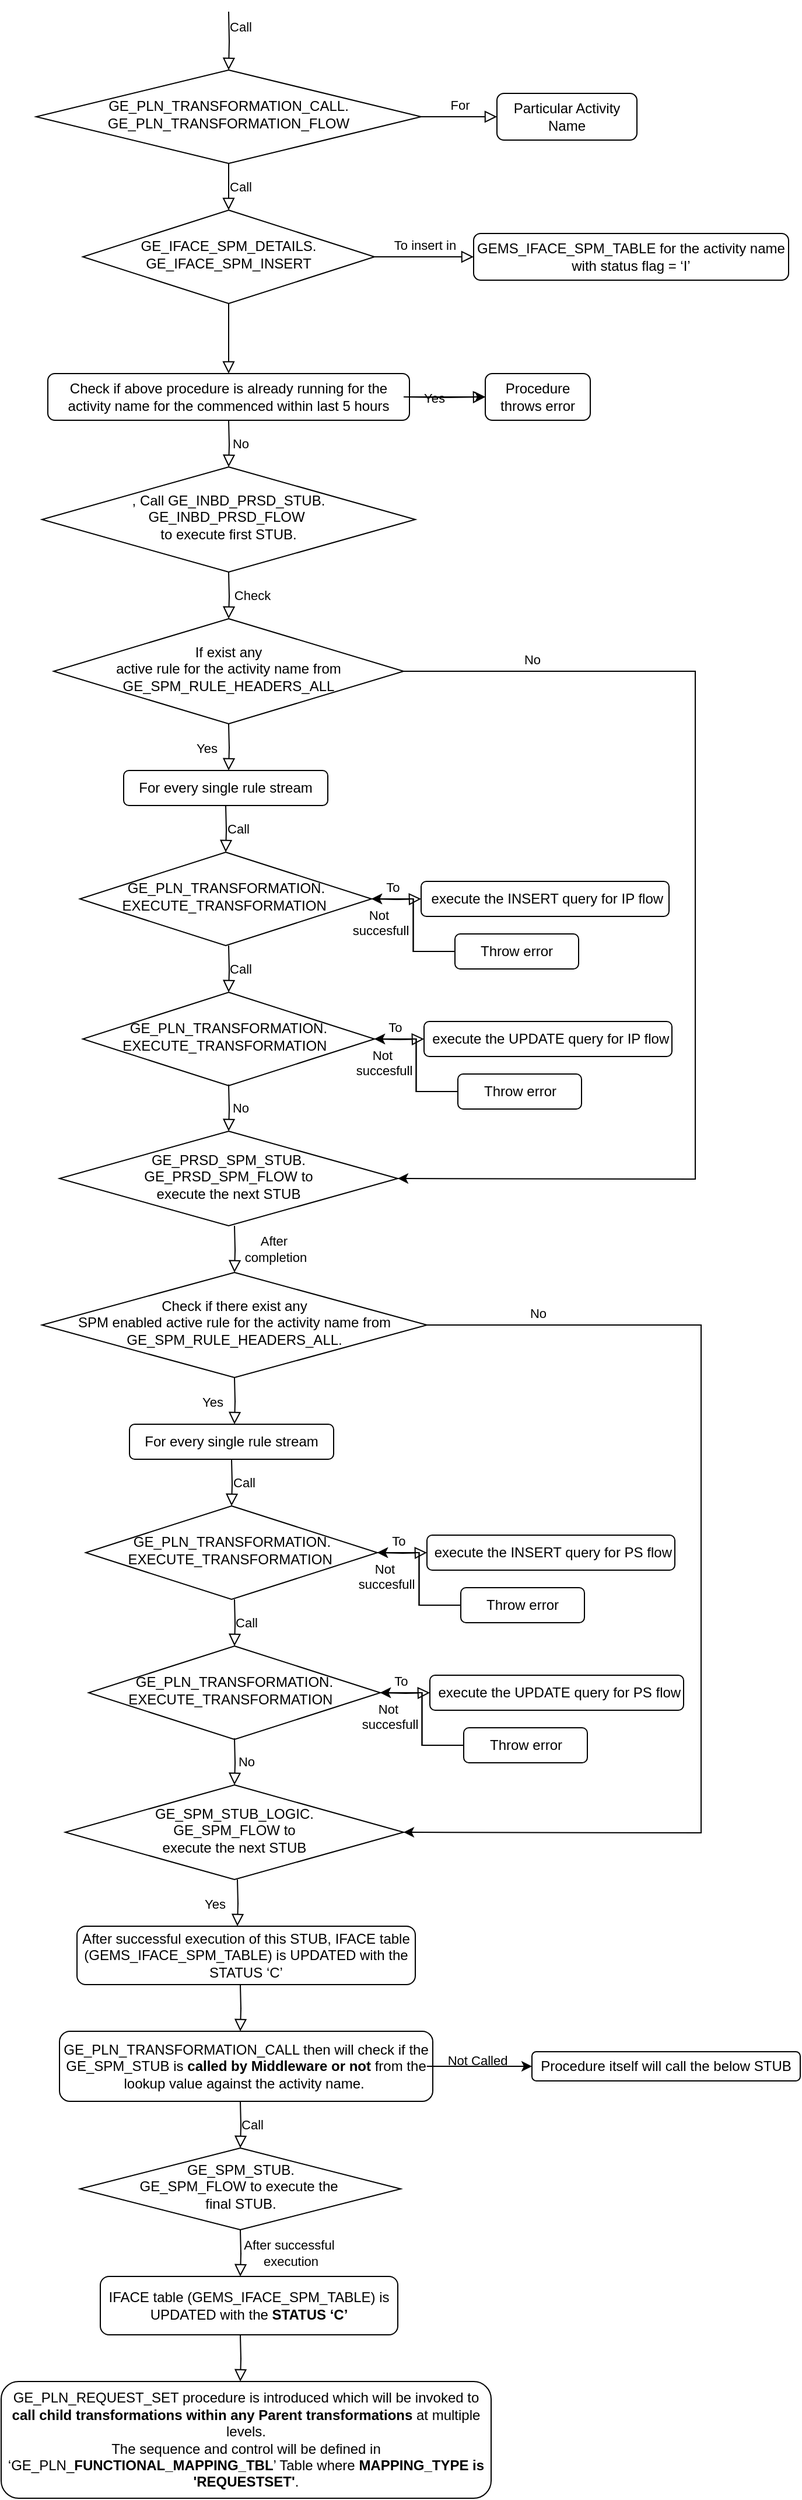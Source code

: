 <mxfile version="24.4.13" type="device">
  <diagram id="C5RBs43oDa-KdzZeNtuy" name="Page-1">
    <mxGraphModel dx="880" dy="500" grid="1" gridSize="10" guides="1" tooltips="1" connect="1" arrows="1" fold="1" page="1" pageScale="1" pageWidth="827" pageHeight="3000" math="0" shadow="0">
      <root>
        <mxCell id="WIyWlLk6GJQsqaUBKTNV-0" />
        <mxCell id="WIyWlLk6GJQsqaUBKTNV-1" parent="WIyWlLk6GJQsqaUBKTNV-0" />
        <mxCell id="WIyWlLk6GJQsqaUBKTNV-2" value="" style="rounded=0;html=1;jettySize=auto;orthogonalLoop=1;fontSize=11;endArrow=block;endFill=0;endSize=8;strokeWidth=1;shadow=0;labelBackgroundColor=none;edgeStyle=orthogonalEdgeStyle;" parent="WIyWlLk6GJQsqaUBKTNV-1" target="WIyWlLk6GJQsqaUBKTNV-6" edge="1">
          <mxGeometry relative="1" as="geometry">
            <mxPoint x="220" y="120" as="sourcePoint" />
          </mxGeometry>
        </mxCell>
        <mxCell id="WIyWlLk6GJQsqaUBKTNV-4" value="Call" style="rounded=0;html=1;jettySize=auto;orthogonalLoop=1;fontSize=11;endArrow=block;endFill=0;endSize=8;strokeWidth=1;shadow=0;labelBackgroundColor=none;edgeStyle=orthogonalEdgeStyle;" parent="WIyWlLk6GJQsqaUBKTNV-1" source="WIyWlLk6GJQsqaUBKTNV-6" target="WIyWlLk6GJQsqaUBKTNV-10" edge="1">
          <mxGeometry y="10" relative="1" as="geometry">
            <mxPoint as="offset" />
          </mxGeometry>
        </mxCell>
        <mxCell id="WIyWlLk6GJQsqaUBKTNV-5" value="For" style="edgeStyle=orthogonalEdgeStyle;rounded=0;html=1;jettySize=auto;orthogonalLoop=1;fontSize=11;endArrow=block;endFill=0;endSize=8;strokeWidth=1;shadow=0;labelBackgroundColor=none;" parent="WIyWlLk6GJQsqaUBKTNV-1" source="WIyWlLk6GJQsqaUBKTNV-6" target="WIyWlLk6GJQsqaUBKTNV-7" edge="1">
          <mxGeometry y="10" relative="1" as="geometry">
            <mxPoint as="offset" />
          </mxGeometry>
        </mxCell>
        <mxCell id="WIyWlLk6GJQsqaUBKTNV-6" value="GE_PLN_TRANSFORMATION_CALL.&lt;div&gt;GE_PLN_TRANSFORMATION_FLOW&lt;/div&gt;" style="rhombus;whiteSpace=wrap;html=1;shadow=0;fontFamily=Helvetica;fontSize=12;align=center;strokeWidth=1;spacing=6;spacingTop=-4;" parent="WIyWlLk6GJQsqaUBKTNV-1" vertex="1">
          <mxGeometry x="55" y="170" width="330" height="80" as="geometry" />
        </mxCell>
        <mxCell id="WIyWlLk6GJQsqaUBKTNV-7" value="Particular Activity Name" style="rounded=1;whiteSpace=wrap;html=1;fontSize=12;glass=0;strokeWidth=1;shadow=0;" parent="WIyWlLk6GJQsqaUBKTNV-1" vertex="1">
          <mxGeometry x="450" y="190" width="120" height="40" as="geometry" />
        </mxCell>
        <mxCell id="WIyWlLk6GJQsqaUBKTNV-8" value="" style="rounded=0;html=1;jettySize=auto;orthogonalLoop=1;fontSize=11;endArrow=block;endFill=0;endSize=8;strokeWidth=1;shadow=0;labelBackgroundColor=none;edgeStyle=orthogonalEdgeStyle;" parent="WIyWlLk6GJQsqaUBKTNV-1" source="WIyWlLk6GJQsqaUBKTNV-10" target="WIyWlLk6GJQsqaUBKTNV-11" edge="1">
          <mxGeometry x="0.333" y="20" relative="1" as="geometry">
            <mxPoint as="offset" />
          </mxGeometry>
        </mxCell>
        <mxCell id="WIyWlLk6GJQsqaUBKTNV-9" value="To insert in" style="edgeStyle=orthogonalEdgeStyle;rounded=0;html=1;jettySize=auto;orthogonalLoop=1;fontSize=11;endArrow=block;endFill=0;endSize=8;strokeWidth=1;shadow=0;labelBackgroundColor=none;" parent="WIyWlLk6GJQsqaUBKTNV-1" source="WIyWlLk6GJQsqaUBKTNV-10" target="WIyWlLk6GJQsqaUBKTNV-12" edge="1">
          <mxGeometry y="10" relative="1" as="geometry">
            <mxPoint as="offset" />
          </mxGeometry>
        </mxCell>
        <mxCell id="WIyWlLk6GJQsqaUBKTNV-10" value="GE_IFACE_SPM_DETAILS.&lt;div&gt;GE_IFACE_SPM_INSERT&lt;/div&gt;" style="rhombus;whiteSpace=wrap;html=1;shadow=0;fontFamily=Helvetica;fontSize=12;align=center;strokeWidth=1;spacing=6;spacingTop=-4;" parent="WIyWlLk6GJQsqaUBKTNV-1" vertex="1">
          <mxGeometry x="95" y="290" width="250" height="80" as="geometry" />
        </mxCell>
        <mxCell id="O7JqDZxgjIwxTEev3LGb-3" value="" style="edgeStyle=orthogonalEdgeStyle;rounded=0;orthogonalLoop=1;jettySize=auto;html=1;" edge="1" parent="WIyWlLk6GJQsqaUBKTNV-1" source="WIyWlLk6GJQsqaUBKTNV-11" target="O7JqDZxgjIwxTEev3LGb-2">
          <mxGeometry relative="1" as="geometry" />
        </mxCell>
        <mxCell id="WIyWlLk6GJQsqaUBKTNV-11" value="Check if above procedure is already running for the activity name for the commenced within last 5 hours" style="rounded=1;whiteSpace=wrap;html=1;fontSize=12;glass=0;strokeWidth=1;shadow=0;" parent="WIyWlLk6GJQsqaUBKTNV-1" vertex="1">
          <mxGeometry x="65" y="430" width="310" height="40" as="geometry" />
        </mxCell>
        <mxCell id="WIyWlLk6GJQsqaUBKTNV-12" value=" GEMS_IFACE_SPM_TABLE for the activity name&lt;div&gt;with&amp;nbsp;status flag = ‘I’&lt;br&gt;&lt;/div&gt;" style="rounded=1;whiteSpace=wrap;html=1;fontSize=12;glass=0;strokeWidth=1;shadow=0;" parent="WIyWlLk6GJQsqaUBKTNV-1" vertex="1">
          <mxGeometry x="430" y="310" width="270" height="40" as="geometry" />
        </mxCell>
        <mxCell id="O7JqDZxgjIwxTEev3LGb-1" value="Yes" style="edgeStyle=orthogonalEdgeStyle;rounded=0;html=1;jettySize=auto;orthogonalLoop=1;fontSize=11;endArrow=block;endFill=0;endSize=8;strokeWidth=1;shadow=0;labelBackgroundColor=none;" edge="1" parent="WIyWlLk6GJQsqaUBKTNV-1" target="O7JqDZxgjIwxTEev3LGb-2">
          <mxGeometry y="10" relative="1" as="geometry">
            <mxPoint as="offset" />
            <mxPoint x="370" y="450" as="sourcePoint" />
          </mxGeometry>
        </mxCell>
        <mxCell id="O7JqDZxgjIwxTEev3LGb-2" value="Procedure throws error" style="rounded=1;whiteSpace=wrap;html=1;fontSize=12;glass=0;strokeWidth=1;shadow=0;" vertex="1" parent="WIyWlLk6GJQsqaUBKTNV-1">
          <mxGeometry x="440" y="430" width="90" height="40" as="geometry" />
        </mxCell>
        <mxCell id="O7JqDZxgjIwxTEev3LGb-5" value="No" style="rounded=0;html=1;jettySize=auto;orthogonalLoop=1;fontSize=11;endArrow=block;endFill=0;endSize=8;strokeWidth=1;shadow=0;labelBackgroundColor=none;edgeStyle=orthogonalEdgeStyle;" edge="1" parent="WIyWlLk6GJQsqaUBKTNV-1" target="O7JqDZxgjIwxTEev3LGb-6">
          <mxGeometry y="10" relative="1" as="geometry">
            <mxPoint as="offset" />
            <mxPoint x="220" y="470" as="sourcePoint" />
          </mxGeometry>
        </mxCell>
        <mxCell id="O7JqDZxgjIwxTEev3LGb-6" value=", Call GE_INBD_PRSD_STUB.&lt;div&gt;GE_INBD_PRSD_FLOW&amp;nbsp;&lt;/div&gt;&lt;div&gt;to execute first STUB.&lt;/div&gt;" style="rhombus;whiteSpace=wrap;html=1;shadow=0;fontFamily=Helvetica;fontSize=12;align=center;strokeWidth=1;spacing=6;spacingTop=-4;" vertex="1" parent="WIyWlLk6GJQsqaUBKTNV-1">
          <mxGeometry x="60" y="510" width="320" height="90" as="geometry" />
        </mxCell>
        <mxCell id="O7JqDZxgjIwxTEev3LGb-7" value="Check" style="rounded=0;html=1;jettySize=auto;orthogonalLoop=1;fontSize=11;endArrow=block;endFill=0;endSize=8;strokeWidth=1;shadow=0;labelBackgroundColor=none;edgeStyle=orthogonalEdgeStyle;" edge="1" parent="WIyWlLk6GJQsqaUBKTNV-1" target="O7JqDZxgjIwxTEev3LGb-8">
          <mxGeometry x="0.011" y="20" relative="1" as="geometry">
            <mxPoint as="offset" />
            <mxPoint x="220" y="600" as="sourcePoint" />
          </mxGeometry>
        </mxCell>
        <mxCell id="O7JqDZxgjIwxTEev3LGb-8" value="If exist any&lt;br&gt;active rule for the activity name from GE_SPM_RULE_HEADERS_ALL" style="rhombus;whiteSpace=wrap;html=1;shadow=0;fontFamily=Helvetica;fontSize=12;align=center;strokeWidth=1;spacing=6;spacingTop=-4;" vertex="1" parent="WIyWlLk6GJQsqaUBKTNV-1">
          <mxGeometry x="70" y="640" width="300" height="90" as="geometry" />
        </mxCell>
        <mxCell id="O7JqDZxgjIwxTEev3LGb-12" value="Yes" style="rounded=0;html=1;jettySize=auto;orthogonalLoop=1;fontSize=11;endArrow=block;endFill=0;endSize=8;strokeWidth=1;shadow=0;labelBackgroundColor=none;edgeStyle=orthogonalEdgeStyle;" edge="1" parent="WIyWlLk6GJQsqaUBKTNV-1">
          <mxGeometry x="0.011" y="20" relative="1" as="geometry">
            <mxPoint as="offset" />
            <mxPoint x="220" y="730" as="sourcePoint" />
            <mxPoint x="220" y="770" as="targetPoint" />
          </mxGeometry>
        </mxCell>
        <mxCell id="O7JqDZxgjIwxTEev3LGb-14" value="For every single rule stream" style="rounded=1;whiteSpace=wrap;html=1;fontSize=12;glass=0;strokeWidth=1;shadow=0;" vertex="1" parent="WIyWlLk6GJQsqaUBKTNV-1">
          <mxGeometry x="130" y="770" width="175" height="30" as="geometry" />
        </mxCell>
        <mxCell id="O7JqDZxgjIwxTEev3LGb-15" value="Call" style="rounded=0;html=1;jettySize=auto;orthogonalLoop=1;fontSize=11;endArrow=block;endFill=0;endSize=8;strokeWidth=1;shadow=0;labelBackgroundColor=none;edgeStyle=orthogonalEdgeStyle;" edge="1" parent="WIyWlLk6GJQsqaUBKTNV-1" target="O7JqDZxgjIwxTEev3LGb-16">
          <mxGeometry y="10" relative="1" as="geometry">
            <mxPoint as="offset" />
            <mxPoint x="217.5" y="800" as="sourcePoint" />
          </mxGeometry>
        </mxCell>
        <mxCell id="O7JqDZxgjIwxTEev3LGb-16" value="GE_PLN_TRANSFORMATION.&lt;div&gt;EXECUTE_TRANSFORMATION&amp;nbsp;&lt;br&gt;&lt;/div&gt;" style="rhombus;whiteSpace=wrap;html=1;shadow=0;fontFamily=Helvetica;fontSize=12;align=center;strokeWidth=1;spacing=6;spacingTop=-4;" vertex="1" parent="WIyWlLk6GJQsqaUBKTNV-1">
          <mxGeometry x="92.5" y="840" width="250" height="80" as="geometry" />
        </mxCell>
        <mxCell id="O7JqDZxgjIwxTEev3LGb-19" value="To&amp;nbsp;" style="edgeStyle=orthogonalEdgeStyle;rounded=0;html=1;jettySize=auto;orthogonalLoop=1;fontSize=11;endArrow=block;endFill=0;endSize=8;strokeWidth=1;shadow=0;labelBackgroundColor=none;" edge="1" parent="WIyWlLk6GJQsqaUBKTNV-1" target="O7JqDZxgjIwxTEev3LGb-20">
          <mxGeometry x="-0.126" y="10" relative="1" as="geometry">
            <mxPoint as="offset" />
            <mxPoint x="342.5" y="880" as="sourcePoint" />
          </mxGeometry>
        </mxCell>
        <mxCell id="O7JqDZxgjIwxTEev3LGb-20" value="&lt;div&gt;&amp;nbsp;execute the INSERT query for IP flow&lt;br&gt;&lt;/div&gt;" style="rounded=1;whiteSpace=wrap;html=1;fontSize=12;glass=0;strokeWidth=1;shadow=0;" vertex="1" parent="WIyWlLk6GJQsqaUBKTNV-1">
          <mxGeometry x="385" y="865" width="212.5" height="30" as="geometry" />
        </mxCell>
        <mxCell id="O7JqDZxgjIwxTEev3LGb-24" style="edgeStyle=orthogonalEdgeStyle;rounded=0;orthogonalLoop=1;jettySize=auto;html=1;" edge="1" parent="WIyWlLk6GJQsqaUBKTNV-1" source="O7JqDZxgjIwxTEev3LGb-23" target="O7JqDZxgjIwxTEev3LGb-16">
          <mxGeometry relative="1" as="geometry" />
        </mxCell>
        <mxCell id="O7JqDZxgjIwxTEev3LGb-25" value="" style="edgeStyle=orthogonalEdgeStyle;rounded=0;orthogonalLoop=1;jettySize=auto;html=1;" edge="1" parent="WIyWlLk6GJQsqaUBKTNV-1" source="O7JqDZxgjIwxTEev3LGb-23" target="O7JqDZxgjIwxTEev3LGb-16">
          <mxGeometry relative="1" as="geometry" />
        </mxCell>
        <mxCell id="O7JqDZxgjIwxTEev3LGb-23" value="&lt;div&gt;Throw error&lt;br&gt;&lt;/div&gt;" style="rounded=1;whiteSpace=wrap;html=1;fontSize=12;glass=0;strokeWidth=1;shadow=0;" vertex="1" parent="WIyWlLk6GJQsqaUBKTNV-1">
          <mxGeometry x="414" y="910" width="106" height="30" as="geometry" />
        </mxCell>
        <mxCell id="O7JqDZxgjIwxTEev3LGb-26" value="&lt;span style=&quot;font-size: 11px;&quot;&gt;&lt;font style=&quot;font-size: 11px;&quot;&gt;Not&amp;nbsp;&lt;/font&gt;&lt;/span&gt;&lt;div style=&quot;font-size: 11px;&quot;&gt;&lt;font style=&quot;font-size: 11px;&quot;&gt;succesfull&lt;/font&gt;&lt;/div&gt;" style="text;html=1;align=center;verticalAlign=middle;resizable=0;points=[];autosize=1;strokeColor=none;fillColor=none;" vertex="1" parent="WIyWlLk6GJQsqaUBKTNV-1">
          <mxGeometry x="315" y="880" width="70" height="40" as="geometry" />
        </mxCell>
        <mxCell id="O7JqDZxgjIwxTEev3LGb-27" value="Call" style="rounded=0;html=1;jettySize=auto;orthogonalLoop=1;fontSize=11;endArrow=block;endFill=0;endSize=8;strokeWidth=1;shadow=0;labelBackgroundColor=none;edgeStyle=orthogonalEdgeStyle;" edge="1" parent="WIyWlLk6GJQsqaUBKTNV-1" target="O7JqDZxgjIwxTEev3LGb-28">
          <mxGeometry y="10" relative="1" as="geometry">
            <mxPoint as="offset" />
            <mxPoint x="220" y="920" as="sourcePoint" />
          </mxGeometry>
        </mxCell>
        <mxCell id="O7JqDZxgjIwxTEev3LGb-28" value="&lt;div&gt;GE_PLN_TRANSFORMATION.&lt;/div&gt;&lt;div&gt;EXECUTE_TRANSFORMATION&amp;nbsp;&amp;nbsp;&lt;br&gt;&lt;/div&gt;" style="rhombus;whiteSpace=wrap;html=1;shadow=0;fontFamily=Helvetica;fontSize=12;align=center;strokeWidth=1;spacing=6;spacingTop=-4;" vertex="1" parent="WIyWlLk6GJQsqaUBKTNV-1">
          <mxGeometry x="95" y="960" width="250" height="80" as="geometry" />
        </mxCell>
        <mxCell id="O7JqDZxgjIwxTEev3LGb-29" value="To&amp;nbsp;" style="edgeStyle=orthogonalEdgeStyle;rounded=0;html=1;jettySize=auto;orthogonalLoop=1;fontSize=11;endArrow=block;endFill=0;endSize=8;strokeWidth=1;shadow=0;labelBackgroundColor=none;" edge="1" parent="WIyWlLk6GJQsqaUBKTNV-1" target="O7JqDZxgjIwxTEev3LGb-30">
          <mxGeometry x="-0.126" y="10" relative="1" as="geometry">
            <mxPoint as="offset" />
            <mxPoint x="345" y="1000" as="sourcePoint" />
          </mxGeometry>
        </mxCell>
        <mxCell id="O7JqDZxgjIwxTEev3LGb-30" value="&lt;div&gt;&amp;nbsp;execute the UPDATE query for IP flow&lt;br&gt;&lt;/div&gt;" style="rounded=1;whiteSpace=wrap;html=1;fontSize=12;glass=0;strokeWidth=1;shadow=0;" vertex="1" parent="WIyWlLk6GJQsqaUBKTNV-1">
          <mxGeometry x="387.5" y="985" width="212.5" height="30" as="geometry" />
        </mxCell>
        <mxCell id="O7JqDZxgjIwxTEev3LGb-31" style="edgeStyle=orthogonalEdgeStyle;rounded=0;orthogonalLoop=1;jettySize=auto;html=1;" edge="1" parent="WIyWlLk6GJQsqaUBKTNV-1" source="O7JqDZxgjIwxTEev3LGb-33" target="O7JqDZxgjIwxTEev3LGb-28">
          <mxGeometry relative="1" as="geometry" />
        </mxCell>
        <mxCell id="O7JqDZxgjIwxTEev3LGb-32" value="" style="edgeStyle=orthogonalEdgeStyle;rounded=0;orthogonalLoop=1;jettySize=auto;html=1;" edge="1" parent="WIyWlLk6GJQsqaUBKTNV-1" source="O7JqDZxgjIwxTEev3LGb-33" target="O7JqDZxgjIwxTEev3LGb-28">
          <mxGeometry relative="1" as="geometry" />
        </mxCell>
        <mxCell id="O7JqDZxgjIwxTEev3LGb-33" value="&lt;div&gt;Throw error&lt;br&gt;&lt;/div&gt;" style="rounded=1;whiteSpace=wrap;html=1;fontSize=12;glass=0;strokeWidth=1;shadow=0;" vertex="1" parent="WIyWlLk6GJQsqaUBKTNV-1">
          <mxGeometry x="416.5" y="1030" width="106" height="30" as="geometry" />
        </mxCell>
        <mxCell id="O7JqDZxgjIwxTEev3LGb-34" value="&lt;span style=&quot;font-size: 11px;&quot;&gt;&lt;font style=&quot;font-size: 11px;&quot;&gt;Not&amp;nbsp;&lt;/font&gt;&lt;/span&gt;&lt;div style=&quot;font-size: 11px;&quot;&gt;&lt;font style=&quot;font-size: 11px;&quot;&gt;succesfull&lt;/font&gt;&lt;/div&gt;" style="text;html=1;align=center;verticalAlign=middle;resizable=0;points=[];autosize=1;strokeColor=none;fillColor=none;" vertex="1" parent="WIyWlLk6GJQsqaUBKTNV-1">
          <mxGeometry x="317.5" y="1000" width="70" height="40" as="geometry" />
        </mxCell>
        <mxCell id="O7JqDZxgjIwxTEev3LGb-36" value="&lt;font style=&quot;font-size: 11px;&quot;&gt;Call&lt;/font&gt;" style="text;html=1;align=center;verticalAlign=middle;resizable=0;points=[];autosize=1;strokeColor=none;fillColor=none;" vertex="1" parent="WIyWlLk6GJQsqaUBKTNV-1">
          <mxGeometry x="210" y="118" width="40" height="30" as="geometry" />
        </mxCell>
        <mxCell id="O7JqDZxgjIwxTEev3LGb-39" value="No" style="rounded=0;html=1;jettySize=auto;orthogonalLoop=1;fontSize=11;endArrow=block;endFill=0;endSize=8;strokeWidth=1;shadow=0;labelBackgroundColor=none;edgeStyle=orthogonalEdgeStyle;" edge="1" parent="WIyWlLk6GJQsqaUBKTNV-1" target="O7JqDZxgjIwxTEev3LGb-40">
          <mxGeometry y="10" relative="1" as="geometry">
            <mxPoint as="offset" />
            <mxPoint x="220" y="1039" as="sourcePoint" />
          </mxGeometry>
        </mxCell>
        <mxCell id="O7JqDZxgjIwxTEev3LGb-40" value="GE_PRSD_SPM_STUB.&lt;div&gt;GE_PRSD_SPM_FLOW&amp;nbsp;&lt;span style=&quot;background-color: initial;&quot;&gt;to&lt;/span&gt;&lt;/div&gt;&lt;div&gt;execute the next STUB&lt;br&gt;&lt;/div&gt;" style="rhombus;whiteSpace=wrap;html=1;shadow=0;fontFamily=Helvetica;fontSize=12;align=center;strokeWidth=1;spacing=6;spacingTop=-4;" vertex="1" parent="WIyWlLk6GJQsqaUBKTNV-1">
          <mxGeometry x="75" y="1079" width="290" height="81" as="geometry" />
        </mxCell>
        <mxCell id="O7JqDZxgjIwxTEev3LGb-41" value="" style="endArrow=classic;html=1;rounded=0;exitX=1;exitY=0.5;exitDx=0;exitDy=0;entryX=1;entryY=0.5;entryDx=0;entryDy=0;" edge="1" parent="WIyWlLk6GJQsqaUBKTNV-1" source="O7JqDZxgjIwxTEev3LGb-8" target="O7JqDZxgjIwxTEev3LGb-40">
          <mxGeometry width="50" height="50" relative="1" as="geometry">
            <mxPoint x="370" y="690" as="sourcePoint" />
            <mxPoint x="640" y="1280" as="targetPoint" />
            <Array as="points">
              <mxPoint x="620" y="685" />
              <mxPoint x="620" y="1120" />
            </Array>
          </mxGeometry>
        </mxCell>
        <mxCell id="O7JqDZxgjIwxTEev3LGb-42" value="&lt;font style=&quot;font-size: 11px;&quot;&gt;No&lt;/font&gt;" style="text;html=1;align=center;verticalAlign=middle;resizable=0;points=[];autosize=1;strokeColor=none;fillColor=none;" vertex="1" parent="WIyWlLk6GJQsqaUBKTNV-1">
          <mxGeometry x="460" y="660" width="40" height="30" as="geometry" />
        </mxCell>
        <mxCell id="O7JqDZxgjIwxTEev3LGb-43" value="After&amp;nbsp;&lt;div&gt;completion&lt;/div&gt;" style="rounded=0;html=1;jettySize=auto;orthogonalLoop=1;fontSize=11;endArrow=block;endFill=0;endSize=8;strokeWidth=1;shadow=0;labelBackgroundColor=none;edgeStyle=orthogonalEdgeStyle;" edge="1" parent="WIyWlLk6GJQsqaUBKTNV-1" target="O7JqDZxgjIwxTEev3LGb-44">
          <mxGeometry x="0.028" y="35" relative="1" as="geometry">
            <mxPoint x="34" y="-36" as="offset" />
            <mxPoint x="225" y="1160" as="sourcePoint" />
          </mxGeometry>
        </mxCell>
        <mxCell id="O7JqDZxgjIwxTEev3LGb-44" value="Check if there exist any&lt;br&gt;SPM enabled active rule for the activity name from&lt;br&gt;GE_SPM_RULE_HEADERS_ALL." style="rhombus;whiteSpace=wrap;html=1;shadow=0;fontFamily=Helvetica;fontSize=12;align=center;strokeWidth=1;spacing=6;spacingTop=-4;" vertex="1" parent="WIyWlLk6GJQsqaUBKTNV-1">
          <mxGeometry x="60" y="1200" width="330" height="90" as="geometry" />
        </mxCell>
        <mxCell id="O7JqDZxgjIwxTEev3LGb-45" value="Yes" style="rounded=0;html=1;jettySize=auto;orthogonalLoop=1;fontSize=11;endArrow=block;endFill=0;endSize=8;strokeWidth=1;shadow=0;labelBackgroundColor=none;edgeStyle=orthogonalEdgeStyle;" edge="1" parent="WIyWlLk6GJQsqaUBKTNV-1">
          <mxGeometry x="0.011" y="20" relative="1" as="geometry">
            <mxPoint as="offset" />
            <mxPoint x="225" y="1290" as="sourcePoint" />
            <mxPoint x="225" y="1330" as="targetPoint" />
          </mxGeometry>
        </mxCell>
        <mxCell id="O7JqDZxgjIwxTEev3LGb-46" value="For every single rule stream" style="rounded=1;whiteSpace=wrap;html=1;fontSize=12;glass=0;strokeWidth=1;shadow=0;" vertex="1" parent="WIyWlLk6GJQsqaUBKTNV-1">
          <mxGeometry x="135" y="1330" width="175" height="30" as="geometry" />
        </mxCell>
        <mxCell id="O7JqDZxgjIwxTEev3LGb-47" value="Call" style="rounded=0;html=1;jettySize=auto;orthogonalLoop=1;fontSize=11;endArrow=block;endFill=0;endSize=8;strokeWidth=1;shadow=0;labelBackgroundColor=none;edgeStyle=orthogonalEdgeStyle;" edge="1" parent="WIyWlLk6GJQsqaUBKTNV-1" target="O7JqDZxgjIwxTEev3LGb-48">
          <mxGeometry y="10" relative="1" as="geometry">
            <mxPoint as="offset" />
            <mxPoint x="222.5" y="1360" as="sourcePoint" />
          </mxGeometry>
        </mxCell>
        <mxCell id="O7JqDZxgjIwxTEev3LGb-48" value="GE_PLN_TRANSFORMATION.&lt;div&gt;EXECUTE_TRANSFORMATION&amp;nbsp;&lt;br&gt;&lt;/div&gt;" style="rhombus;whiteSpace=wrap;html=1;shadow=0;fontFamily=Helvetica;fontSize=12;align=center;strokeWidth=1;spacing=6;spacingTop=-4;" vertex="1" parent="WIyWlLk6GJQsqaUBKTNV-1">
          <mxGeometry x="97.5" y="1400" width="250" height="80" as="geometry" />
        </mxCell>
        <mxCell id="O7JqDZxgjIwxTEev3LGb-49" value="To&amp;nbsp;" style="edgeStyle=orthogonalEdgeStyle;rounded=0;html=1;jettySize=auto;orthogonalLoop=1;fontSize=11;endArrow=block;endFill=0;endSize=8;strokeWidth=1;shadow=0;labelBackgroundColor=none;" edge="1" parent="WIyWlLk6GJQsqaUBKTNV-1" target="O7JqDZxgjIwxTEev3LGb-50">
          <mxGeometry x="-0.126" y="10" relative="1" as="geometry">
            <mxPoint as="offset" />
            <mxPoint x="347.5" y="1440" as="sourcePoint" />
          </mxGeometry>
        </mxCell>
        <mxCell id="O7JqDZxgjIwxTEev3LGb-50" value="&lt;div&gt;&amp;nbsp;execute the INSERT query for PS flow&lt;br&gt;&lt;/div&gt;" style="rounded=1;whiteSpace=wrap;html=1;fontSize=12;glass=0;strokeWidth=1;shadow=0;" vertex="1" parent="WIyWlLk6GJQsqaUBKTNV-1">
          <mxGeometry x="390" y="1425" width="212.5" height="30" as="geometry" />
        </mxCell>
        <mxCell id="O7JqDZxgjIwxTEev3LGb-51" style="edgeStyle=orthogonalEdgeStyle;rounded=0;orthogonalLoop=1;jettySize=auto;html=1;" edge="1" parent="WIyWlLk6GJQsqaUBKTNV-1" source="O7JqDZxgjIwxTEev3LGb-53" target="O7JqDZxgjIwxTEev3LGb-48">
          <mxGeometry relative="1" as="geometry" />
        </mxCell>
        <mxCell id="O7JqDZxgjIwxTEev3LGb-52" value="" style="edgeStyle=orthogonalEdgeStyle;rounded=0;orthogonalLoop=1;jettySize=auto;html=1;" edge="1" parent="WIyWlLk6GJQsqaUBKTNV-1" source="O7JqDZxgjIwxTEev3LGb-53" target="O7JqDZxgjIwxTEev3LGb-48">
          <mxGeometry relative="1" as="geometry" />
        </mxCell>
        <mxCell id="O7JqDZxgjIwxTEev3LGb-53" value="&lt;div&gt;Throw error&lt;br&gt;&lt;/div&gt;" style="rounded=1;whiteSpace=wrap;html=1;fontSize=12;glass=0;strokeWidth=1;shadow=0;" vertex="1" parent="WIyWlLk6GJQsqaUBKTNV-1">
          <mxGeometry x="419" y="1470" width="106" height="30" as="geometry" />
        </mxCell>
        <mxCell id="O7JqDZxgjIwxTEev3LGb-54" value="&lt;span style=&quot;font-size: 11px;&quot;&gt;&lt;font style=&quot;font-size: 11px;&quot;&gt;Not&amp;nbsp;&lt;/font&gt;&lt;/span&gt;&lt;div style=&quot;font-size: 11px;&quot;&gt;&lt;font style=&quot;font-size: 11px;&quot;&gt;succesfull&lt;/font&gt;&lt;/div&gt;" style="text;html=1;align=center;verticalAlign=middle;resizable=0;points=[];autosize=1;strokeColor=none;fillColor=none;" vertex="1" parent="WIyWlLk6GJQsqaUBKTNV-1">
          <mxGeometry x="320" y="1440" width="70" height="40" as="geometry" />
        </mxCell>
        <mxCell id="O7JqDZxgjIwxTEev3LGb-55" value="Call" style="rounded=0;html=1;jettySize=auto;orthogonalLoop=1;fontSize=11;endArrow=block;endFill=0;endSize=8;strokeWidth=1;shadow=0;labelBackgroundColor=none;edgeStyle=orthogonalEdgeStyle;" edge="1" parent="WIyWlLk6GJQsqaUBKTNV-1" target="O7JqDZxgjIwxTEev3LGb-56">
          <mxGeometry y="10" relative="1" as="geometry">
            <mxPoint as="offset" />
            <mxPoint x="225" y="1480" as="sourcePoint" />
          </mxGeometry>
        </mxCell>
        <mxCell id="O7JqDZxgjIwxTEev3LGb-56" value="&lt;div&gt;GE_PLN_TRANSFORMATION.&lt;/div&gt;&lt;div&gt;EXECUTE_TRANSFORMATION&amp;nbsp;&amp;nbsp;&lt;br&gt;&lt;/div&gt;" style="rhombus;whiteSpace=wrap;html=1;shadow=0;fontFamily=Helvetica;fontSize=12;align=center;strokeWidth=1;spacing=6;spacingTop=-4;" vertex="1" parent="WIyWlLk6GJQsqaUBKTNV-1">
          <mxGeometry x="100" y="1520" width="250" height="80" as="geometry" />
        </mxCell>
        <mxCell id="O7JqDZxgjIwxTEev3LGb-57" value="To&amp;nbsp;" style="edgeStyle=orthogonalEdgeStyle;rounded=0;html=1;jettySize=auto;orthogonalLoop=1;fontSize=11;endArrow=block;endFill=0;endSize=8;strokeWidth=1;shadow=0;labelBackgroundColor=none;" edge="1" parent="WIyWlLk6GJQsqaUBKTNV-1" target="O7JqDZxgjIwxTEev3LGb-58">
          <mxGeometry x="-0.126" y="10" relative="1" as="geometry">
            <mxPoint as="offset" />
            <mxPoint x="350" y="1560" as="sourcePoint" />
          </mxGeometry>
        </mxCell>
        <mxCell id="O7JqDZxgjIwxTEev3LGb-58" value="&lt;div&gt;&amp;nbsp;execute the UPDATE query for PS flow&lt;br&gt;&lt;/div&gt;" style="rounded=1;whiteSpace=wrap;html=1;fontSize=12;glass=0;strokeWidth=1;shadow=0;" vertex="1" parent="WIyWlLk6GJQsqaUBKTNV-1">
          <mxGeometry x="392.5" y="1545" width="217.5" height="30" as="geometry" />
        </mxCell>
        <mxCell id="O7JqDZxgjIwxTEev3LGb-59" style="edgeStyle=orthogonalEdgeStyle;rounded=0;orthogonalLoop=1;jettySize=auto;html=1;" edge="1" parent="WIyWlLk6GJQsqaUBKTNV-1" source="O7JqDZxgjIwxTEev3LGb-61" target="O7JqDZxgjIwxTEev3LGb-56">
          <mxGeometry relative="1" as="geometry" />
        </mxCell>
        <mxCell id="O7JqDZxgjIwxTEev3LGb-60" value="" style="edgeStyle=orthogonalEdgeStyle;rounded=0;orthogonalLoop=1;jettySize=auto;html=1;" edge="1" parent="WIyWlLk6GJQsqaUBKTNV-1" source="O7JqDZxgjIwxTEev3LGb-61" target="O7JqDZxgjIwxTEev3LGb-56">
          <mxGeometry relative="1" as="geometry" />
        </mxCell>
        <mxCell id="O7JqDZxgjIwxTEev3LGb-61" value="&lt;div&gt;Throw error&lt;br&gt;&lt;/div&gt;" style="rounded=1;whiteSpace=wrap;html=1;fontSize=12;glass=0;strokeWidth=1;shadow=0;" vertex="1" parent="WIyWlLk6GJQsqaUBKTNV-1">
          <mxGeometry x="421.5" y="1590" width="106" height="30" as="geometry" />
        </mxCell>
        <mxCell id="O7JqDZxgjIwxTEev3LGb-62" value="&lt;span style=&quot;font-size: 11px;&quot;&gt;&lt;font style=&quot;font-size: 11px;&quot;&gt;Not&amp;nbsp;&lt;/font&gt;&lt;/span&gt;&lt;div style=&quot;font-size: 11px;&quot;&gt;&lt;font style=&quot;font-size: 11px;&quot;&gt;succesfull&lt;/font&gt;&lt;/div&gt;" style="text;html=1;align=center;verticalAlign=middle;resizable=0;points=[];autosize=1;strokeColor=none;fillColor=none;" vertex="1" parent="WIyWlLk6GJQsqaUBKTNV-1">
          <mxGeometry x="322.5" y="1560" width="70" height="40" as="geometry" />
        </mxCell>
        <mxCell id="O7JqDZxgjIwxTEev3LGb-63" value="No" style="rounded=0;html=1;jettySize=auto;orthogonalLoop=1;fontSize=11;endArrow=block;endFill=0;endSize=8;strokeWidth=1;shadow=0;labelBackgroundColor=none;edgeStyle=orthogonalEdgeStyle;" edge="1" parent="WIyWlLk6GJQsqaUBKTNV-1" target="O7JqDZxgjIwxTEev3LGb-64">
          <mxGeometry y="10" relative="1" as="geometry">
            <mxPoint as="offset" />
            <mxPoint x="225" y="1599" as="sourcePoint" />
          </mxGeometry>
        </mxCell>
        <mxCell id="O7JqDZxgjIwxTEev3LGb-64" value="&lt;div&gt;GE_SPM_STUB_LOGIC.&lt;/div&gt;&lt;div&gt;GE_SPM_FLOW&amp;nbsp;&lt;span style=&quot;background-color: initial;&quot;&gt;to&lt;/span&gt;&lt;/div&gt;&lt;div&gt;execute the next STUB&lt;br&gt;&lt;/div&gt;" style="rhombus;whiteSpace=wrap;html=1;shadow=0;fontFamily=Helvetica;fontSize=12;align=center;strokeWidth=1;spacing=6;spacingTop=-4;" vertex="1" parent="WIyWlLk6GJQsqaUBKTNV-1">
          <mxGeometry x="80" y="1639" width="290" height="81" as="geometry" />
        </mxCell>
        <mxCell id="O7JqDZxgjIwxTEev3LGb-65" value="" style="endArrow=classic;html=1;rounded=0;exitX=1;exitY=0.5;exitDx=0;exitDy=0;entryX=1;entryY=0.5;entryDx=0;entryDy=0;" edge="1" parent="WIyWlLk6GJQsqaUBKTNV-1" source="O7JqDZxgjIwxTEev3LGb-44" target="O7JqDZxgjIwxTEev3LGb-64">
          <mxGeometry width="50" height="50" relative="1" as="geometry">
            <mxPoint x="375" y="1250" as="sourcePoint" />
            <mxPoint x="645" y="1840" as="targetPoint" />
            <Array as="points">
              <mxPoint x="625" y="1245" />
              <mxPoint x="625" y="1680" />
            </Array>
          </mxGeometry>
        </mxCell>
        <mxCell id="O7JqDZxgjIwxTEev3LGb-66" value="&lt;font style=&quot;font-size: 11px;&quot;&gt;No&lt;/font&gt;" style="text;html=1;align=center;verticalAlign=middle;resizable=0;points=[];autosize=1;strokeColor=none;fillColor=none;" vertex="1" parent="WIyWlLk6GJQsqaUBKTNV-1">
          <mxGeometry x="465" y="1220" width="40" height="30" as="geometry" />
        </mxCell>
        <mxCell id="O7JqDZxgjIwxTEev3LGb-67" value="Yes" style="rounded=0;html=1;jettySize=auto;orthogonalLoop=1;fontSize=11;endArrow=block;endFill=0;endSize=8;strokeWidth=1;shadow=0;labelBackgroundColor=none;edgeStyle=orthogonalEdgeStyle;" edge="1" parent="WIyWlLk6GJQsqaUBKTNV-1">
          <mxGeometry x="0.011" y="20" relative="1" as="geometry">
            <mxPoint as="offset" />
            <mxPoint x="227.5" y="1720" as="sourcePoint" />
            <mxPoint x="227.5" y="1760" as="targetPoint" />
          </mxGeometry>
        </mxCell>
        <mxCell id="O7JqDZxgjIwxTEev3LGb-68" value="After successful execution of this STUB, IFACE table&lt;br/&gt;(GEMS_IFACE_SPM_TABLE) is UPDATED with the STATUS ‘C’" style="rounded=1;whiteSpace=wrap;html=1;fontSize=12;glass=0;strokeWidth=1;shadow=0;" vertex="1" parent="WIyWlLk6GJQsqaUBKTNV-1">
          <mxGeometry x="90" y="1760" width="290" height="50" as="geometry" />
        </mxCell>
        <mxCell id="O7JqDZxgjIwxTEev3LGb-69" value="" style="rounded=0;html=1;jettySize=auto;orthogonalLoop=1;fontSize=11;endArrow=block;endFill=0;endSize=8;strokeWidth=1;shadow=0;labelBackgroundColor=none;edgeStyle=orthogonalEdgeStyle;" edge="1" parent="WIyWlLk6GJQsqaUBKTNV-1">
          <mxGeometry x="0.011" y="20" relative="1" as="geometry">
            <mxPoint as="offset" />
            <mxPoint x="230" y="1810" as="sourcePoint" />
            <mxPoint x="230" y="1850" as="targetPoint" />
          </mxGeometry>
        </mxCell>
        <mxCell id="O7JqDZxgjIwxTEev3LGb-71" value="GE_PLN_TRANSFORMATION_CALL then will check if the&lt;br&gt;GE_SPM_STUB is &lt;b&gt;called by Middleware or not&lt;/b&gt; from the lookup value against the activity name.&amp;nbsp;" style="rounded=1;whiteSpace=wrap;html=1;fontSize=12;glass=0;strokeWidth=1;shadow=0;" vertex="1" parent="WIyWlLk6GJQsqaUBKTNV-1">
          <mxGeometry x="75" y="1850" width="320" height="60" as="geometry" />
        </mxCell>
        <mxCell id="O7JqDZxgjIwxTEev3LGb-72" value="" style="edgeStyle=orthogonalEdgeStyle;rounded=0;orthogonalLoop=1;jettySize=auto;html=1;exitX=0.984;exitY=0.5;exitDx=0;exitDy=0;exitPerimeter=0;" edge="1" parent="WIyWlLk6GJQsqaUBKTNV-1" target="O7JqDZxgjIwxTEev3LGb-73" source="O7JqDZxgjIwxTEev3LGb-71">
          <mxGeometry relative="1" as="geometry">
            <mxPoint x="400" y="1880" as="sourcePoint" />
          </mxGeometry>
        </mxCell>
        <mxCell id="O7JqDZxgjIwxTEev3LGb-73" value="Procedure itself will call the below STUB" style="rounded=1;whiteSpace=wrap;html=1;fontSize=12;glass=0;strokeWidth=1;shadow=0;" vertex="1" parent="WIyWlLk6GJQsqaUBKTNV-1">
          <mxGeometry x="480" y="1867.5" width="230" height="25" as="geometry" />
        </mxCell>
        <mxCell id="O7JqDZxgjIwxTEev3LGb-75" value="Not Called" style="text;html=1;align=center;verticalAlign=middle;resizable=0;points=[];autosize=1;strokeColor=none;fillColor=none;fontSize=11;" vertex="1" parent="WIyWlLk6GJQsqaUBKTNV-1">
          <mxGeometry x="397.5" y="1860" width="70" height="30" as="geometry" />
        </mxCell>
        <mxCell id="O7JqDZxgjIwxTEev3LGb-76" value="Call" style="rounded=0;html=1;jettySize=auto;orthogonalLoop=1;fontSize=11;endArrow=block;endFill=0;endSize=8;strokeWidth=1;shadow=0;labelBackgroundColor=none;edgeStyle=orthogonalEdgeStyle;" edge="1" parent="WIyWlLk6GJQsqaUBKTNV-1" target="O7JqDZxgjIwxTEev3LGb-77">
          <mxGeometry y="10" relative="1" as="geometry">
            <mxPoint as="offset" />
            <mxPoint x="230" y="1910" as="sourcePoint" />
          </mxGeometry>
        </mxCell>
        <mxCell id="O7JqDZxgjIwxTEev3LGb-77" value="&lt;div&gt;GE_SPM_STUB.&lt;/div&gt;&lt;div&gt;GE_SPM_FLOW&amp;nbsp;to execute the&amp;nbsp;&lt;/div&gt;&lt;div&gt;final STUB.&lt;br&gt;&lt;/div&gt;" style="rhombus;whiteSpace=wrap;html=1;shadow=0;fontFamily=Helvetica;fontSize=12;align=center;strokeWidth=1;spacing=6;spacingTop=-4;" vertex="1" parent="WIyWlLk6GJQsqaUBKTNV-1">
          <mxGeometry x="92.5" y="1950" width="275" height="70" as="geometry" />
        </mxCell>
        <mxCell id="O7JqDZxgjIwxTEev3LGb-78" value="" style="rounded=0;html=1;jettySize=auto;orthogonalLoop=1;fontSize=11;endArrow=block;endFill=0;endSize=8;strokeWidth=1;shadow=0;labelBackgroundColor=none;edgeStyle=orthogonalEdgeStyle;" edge="1" parent="WIyWlLk6GJQsqaUBKTNV-1">
          <mxGeometry x="0.011" y="20" relative="1" as="geometry">
            <mxPoint as="offset" />
            <mxPoint x="230" y="2020" as="sourcePoint" />
            <mxPoint x="230" y="2060" as="targetPoint" />
          </mxGeometry>
        </mxCell>
        <mxCell id="O7JqDZxgjIwxTEev3LGb-79" value="IFACE table (GEMS_IFACE_SPM_TABLE) is&lt;br&gt;UPDATED with the &lt;b&gt;STATUS ‘C’&lt;/b&gt;" style="rounded=1;whiteSpace=wrap;html=1;fontSize=12;glass=0;strokeWidth=1;shadow=0;" vertex="1" parent="WIyWlLk6GJQsqaUBKTNV-1">
          <mxGeometry x="110" y="2060" width="255" height="50" as="geometry" />
        </mxCell>
        <mxCell id="O7JqDZxgjIwxTEev3LGb-80" value="After successful&amp;nbsp;&lt;div style=&quot;font-size: 11px;&quot;&gt;execution&lt;/div&gt;" style="text;html=1;align=center;verticalAlign=middle;resizable=0;points=[];autosize=1;strokeColor=none;fillColor=none;fontSize=11;" vertex="1" parent="WIyWlLk6GJQsqaUBKTNV-1">
          <mxGeometry x="222.5" y="2020" width="100" height="40" as="geometry" />
        </mxCell>
        <mxCell id="O7JqDZxgjIwxTEev3LGb-81" value="" style="rounded=0;html=1;jettySize=auto;orthogonalLoop=1;fontSize=11;endArrow=block;endFill=0;endSize=8;strokeWidth=1;shadow=0;labelBackgroundColor=none;edgeStyle=orthogonalEdgeStyle;" edge="1" parent="WIyWlLk6GJQsqaUBKTNV-1">
          <mxGeometry x="0.011" y="20" relative="1" as="geometry">
            <mxPoint as="offset" />
            <mxPoint x="230" y="2110" as="sourcePoint" />
            <mxPoint x="230" y="2150" as="targetPoint" />
          </mxGeometry>
        </mxCell>
        <mxCell id="O7JqDZxgjIwxTEev3LGb-82" value="GE_PLN_REQUEST_SET procedure is introduced which will be invoked to&lt;br&gt;&lt;b&gt;call child transformations within any Parent transformations&lt;/b&gt; at multiple&lt;br&gt;levels.&lt;br&gt;The sequence and control will be defined in&lt;br&gt;‘GE_PLN_&lt;b&gt;FUNCTIONAL_MAPPING_TBL&lt;/b&gt;’ Table where &lt;b&gt;MAPPING_TYPE is&lt;br&gt;&#39;REQUESTSET&#39;&lt;/b&gt;." style="rounded=1;whiteSpace=wrap;html=1;fontSize=12;glass=0;strokeWidth=1;shadow=0;" vertex="1" parent="WIyWlLk6GJQsqaUBKTNV-1">
          <mxGeometry x="25" y="2150" width="420" height="100" as="geometry" />
        </mxCell>
      </root>
    </mxGraphModel>
  </diagram>
</mxfile>
